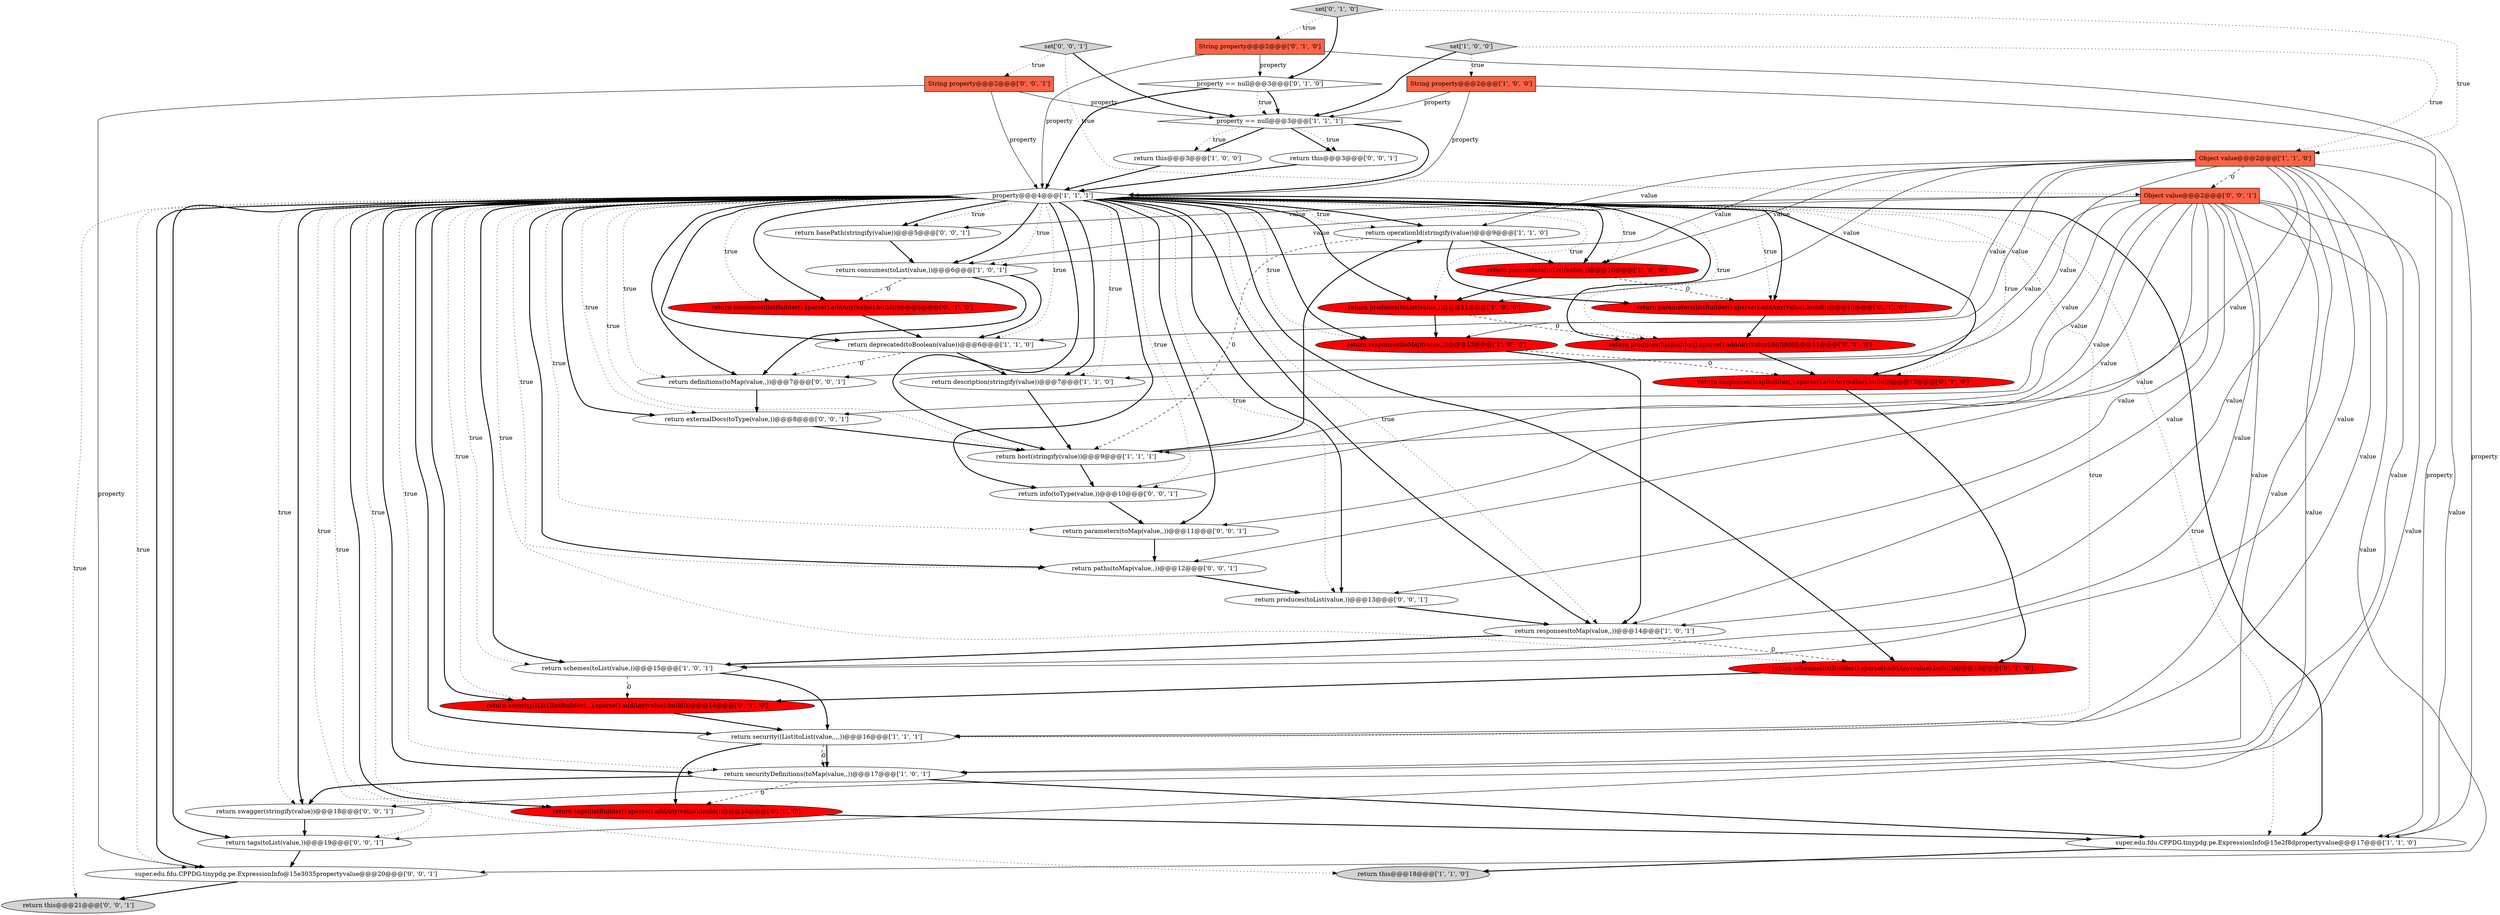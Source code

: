 digraph {
6 [style = filled, label = "property@@@4@@@['1', '1', '1']", fillcolor = white, shape = diamond image = "AAA0AAABBB1BBB"];
36 [style = filled, label = "return this@@@21@@@['0', '0', '1']", fillcolor = lightgray, shape = ellipse image = "AAA0AAABBB3BBB"];
5 [style = filled, label = "return securityDefinitions(toMap(value,,))@@@17@@@['1', '0', '1']", fillcolor = white, shape = ellipse image = "AAA0AAABBB1BBB"];
4 [style = filled, label = "return operationId(stringify(value))@@@9@@@['1', '1', '0']", fillcolor = white, shape = ellipse image = "AAA0AAABBB1BBB"];
7 [style = filled, label = "return security((List)toList(value,,,,))@@@16@@@['1', '1', '1']", fillcolor = white, shape = ellipse image = "AAA0AAABBB1BBB"];
18 [style = filled, label = "return this@@@18@@@['1', '1', '0']", fillcolor = lightgray, shape = ellipse image = "AAA0AAABBB1BBB"];
23 [style = filled, label = "return responses(mapBuilder(,).sparse().addAny(value).build())@@@12@@@['0', '1', '0']", fillcolor = red, shape = ellipse image = "AAA1AAABBB2BBB"];
35 [style = filled, label = "return paths(toMap(value,,))@@@12@@@['0', '0', '1']", fillcolor = white, shape = ellipse image = "AAA0AAABBB3BBB"];
27 [style = filled, label = "return security((List)listBuilder(,,,).sparse().addAny(value).build())@@@14@@@['0', '1', '0']", fillcolor = red, shape = ellipse image = "AAA1AAABBB2BBB"];
9 [style = filled, label = "return parameters(toList(value,))@@@10@@@['1', '0', '0']", fillcolor = red, shape = ellipse image = "AAA1AAABBB1BBB"];
12 [style = filled, label = "property == null@@@3@@@['1', '1', '1']", fillcolor = white, shape = diamond image = "AAA0AAABBB1BBB"];
13 [style = filled, label = "return consumes(toList(value,))@@@6@@@['1', '0', '1']", fillcolor = white, shape = ellipse image = "AAA0AAABBB1BBB"];
10 [style = filled, label = "return responses(toMap(value,,))@@@12@@@['1', '0', '0']", fillcolor = red, shape = ellipse image = "AAA1AAABBB1BBB"];
11 [style = filled, label = "Object value@@@2@@@['1', '1', '0']", fillcolor = tomato, shape = box image = "AAA0AAABBB1BBB"];
8 [style = filled, label = "return description(stringify(value))@@@7@@@['1', '1', '0']", fillcolor = white, shape = ellipse image = "AAA0AAABBB1BBB"];
30 [style = filled, label = "return basePath(stringify(value))@@@5@@@['0', '0', '1']", fillcolor = white, shape = ellipse image = "AAA0AAABBB3BBB"];
21 [style = filled, label = "return parameters(listBuilder().sparse().addAny(value).build())@@@10@@@['0', '1', '0']", fillcolor = red, shape = ellipse image = "AAA1AAABBB2BBB"];
40 [style = filled, label = "return produces(toList(value,))@@@13@@@['0', '0', '1']", fillcolor = white, shape = ellipse image = "AAA0AAABBB3BBB"];
41 [style = filled, label = "Object value@@@2@@@['0', '0', '1']", fillcolor = tomato, shape = box image = "AAA0AAABBB3BBB"];
31 [style = filled, label = "return tags(toList(value,))@@@19@@@['0', '0', '1']", fillcolor = white, shape = ellipse image = "AAA0AAABBB3BBB"];
1 [style = filled, label = "return produces(toList(value,))@@@11@@@['1', '0', '0']", fillcolor = red, shape = ellipse image = "AAA1AAABBB1BBB"];
37 [style = filled, label = "set['0', '0', '1']", fillcolor = lightgray, shape = diamond image = "AAA0AAABBB3BBB"];
42 [style = filled, label = "return swagger(stringify(value))@@@18@@@['0', '0', '1']", fillcolor = white, shape = ellipse image = "AAA0AAABBB3BBB"];
19 [style = filled, label = "return responses(toMap(value,,))@@@14@@@['1', '0', '1']", fillcolor = white, shape = ellipse image = "AAA0AAABBB1BBB"];
26 [style = filled, label = "return consumes(listBuilder().sparse().addAny(value).build())@@@5@@@['0', '1', '0']", fillcolor = red, shape = ellipse image = "AAA1AAABBB2BBB"];
15 [style = filled, label = "return schemes(toList(value,))@@@15@@@['1', '0', '1']", fillcolor = white, shape = ellipse image = "AAA0AAABBB1BBB"];
2 [style = filled, label = "return this@@@3@@@['1', '0', '0']", fillcolor = white, shape = ellipse image = "AAA0AAABBB1BBB"];
33 [style = filled, label = "return definitions(toMap(value,,))@@@7@@@['0', '0', '1']", fillcolor = white, shape = ellipse image = "AAA0AAABBB3BBB"];
38 [style = filled, label = "return this@@@3@@@['0', '0', '1']", fillcolor = white, shape = ellipse image = "AAA0AAABBB3BBB"];
25 [style = filled, label = "String property@@@2@@@['0', '1', '0']", fillcolor = tomato, shape = box image = "AAA0AAABBB2BBB"];
0 [style = filled, label = "return host(stringify(value))@@@9@@@['1', '1', '1']", fillcolor = white, shape = ellipse image = "AAA0AAABBB1BBB"];
28 [style = filled, label = "return tags(listBuilder().sparse().addAny(value).build())@@@16@@@['0', '1', '0']", fillcolor = red, shape = ellipse image = "AAA1AAABBB2BBB"];
29 [style = filled, label = "set['0', '1', '0']", fillcolor = lightgray, shape = diamond image = "AAA0AAABBB2BBB"];
3 [style = filled, label = "String property@@@2@@@['1', '0', '0']", fillcolor = tomato, shape = box image = "AAA0AAABBB1BBB"];
14 [style = filled, label = "return deprecated(toBoolean(value))@@@6@@@['1', '1', '0']", fillcolor = white, shape = ellipse image = "AAA0AAABBB1BBB"];
32 [style = filled, label = "super.edu.fdu.CPPDG.tinypdg.pe.ExpressionInfo@15e3035propertyvalue@@@20@@@['0', '0', '1']", fillcolor = white, shape = ellipse image = "AAA0AAABBB3BBB"];
44 [style = filled, label = "return parameters(toMap(value,,))@@@11@@@['0', '0', '1']", fillcolor = white, shape = ellipse image = "AAA0AAABBB3BBB"];
17 [style = filled, label = "set['1', '0', '0']", fillcolor = lightgray, shape = diamond image = "AAA0AAABBB1BBB"];
16 [style = filled, label = "super.edu.fdu.CPPDG.tinypdg.pe.ExpressionInfo@15e2f8dpropertyvalue@@@17@@@['1', '1', '0']", fillcolor = white, shape = ellipse image = "AAA0AAABBB1BBB"];
39 [style = filled, label = "String property@@@2@@@['0', '0', '1']", fillcolor = tomato, shape = box image = "AAA0AAABBB3BBB"];
22 [style = filled, label = "return produces(listBuilder().sparse().addAny(value).build())@@@11@@@['0', '1', '0']", fillcolor = red, shape = ellipse image = "AAA1AAABBB2BBB"];
24 [style = filled, label = "return schemes(listBuilder().sparse().addAny(value).build())@@@13@@@['0', '1', '0']", fillcolor = red, shape = ellipse image = "AAA1AAABBB2BBB"];
34 [style = filled, label = "return info(toType(value,))@@@10@@@['0', '0', '1']", fillcolor = white, shape = ellipse image = "AAA0AAABBB3BBB"];
43 [style = filled, label = "return externalDocs(toType(value,))@@@8@@@['0', '0', '1']", fillcolor = white, shape = ellipse image = "AAA0AAABBB3BBB"];
20 [style = filled, label = "property == null@@@3@@@['0', '1', '0']", fillcolor = white, shape = diamond image = "AAA0AAABBB2BBB"];
11->1 [style = solid, label="value"];
6->43 [style = bold, label=""];
6->35 [style = bold, label=""];
30->13 [style = bold, label=""];
6->31 [style = dotted, label="true"];
6->22 [style = bold, label=""];
3->6 [style = solid, label="property"];
2->6 [style = bold, label=""];
41->40 [style = solid, label="value"];
44->35 [style = bold, label=""];
10->19 [style = bold, label=""];
6->1 [style = dotted, label="true"];
11->10 [style = solid, label="value"];
6->32 [style = dotted, label="true"];
41->19 [style = solid, label="value"];
6->19 [style = dotted, label="true"];
3->16 [style = solid, label="property"];
8->0 [style = bold, label=""];
12->2 [style = bold, label=""];
6->26 [style = dotted, label="true"];
12->38 [style = bold, label=""];
5->28 [style = dashed, label="0"];
6->18 [style = dotted, label="true"];
9->21 [style = dashed, label="0"];
27->7 [style = bold, label=""];
11->4 [style = solid, label="value"];
25->6 [style = solid, label="property"];
43->0 [style = bold, label=""];
41->35 [style = solid, label="value"];
6->0 [style = dotted, label="true"];
19->15 [style = bold, label=""];
11->15 [style = solid, label="value"];
13->14 [style = bold, label=""];
41->34 [style = solid, label="value"];
24->27 [style = bold, label=""];
6->15 [style = dotted, label="true"];
6->32 [style = bold, label=""];
11->14 [style = solid, label="value"];
6->13 [style = dotted, label="true"];
12->2 [style = dotted, label="true"];
26->14 [style = bold, label=""];
4->21 [style = bold, label=""];
42->31 [style = bold, label=""];
14->33 [style = dashed, label="0"];
22->23 [style = bold, label=""];
13->26 [style = dashed, label="0"];
17->3 [style = dotted, label="true"];
1->22 [style = dashed, label="0"];
38->6 [style = bold, label=""];
7->5 [style = dashed, label="0"];
11->13 [style = solid, label="value"];
0->34 [style = bold, label=""];
6->4 [style = bold, label=""];
29->20 [style = bold, label=""];
35->40 [style = bold, label=""];
6->14 [style = dotted, label="true"];
7->5 [style = bold, label=""];
37->41 [style = dotted, label="true"];
11->0 [style = solid, label="value"];
21->22 [style = bold, label=""];
41->0 [style = solid, label="value"];
6->43 [style = dotted, label="true"];
39->12 [style = solid, label="property"];
6->7 [style = dotted, label="true"];
41->43 [style = solid, label="value"];
32->36 [style = bold, label=""];
14->8 [style = bold, label=""];
41->32 [style = solid, label="value"];
6->42 [style = dotted, label="true"];
6->7 [style = bold, label=""];
9->1 [style = bold, label=""];
6->33 [style = dotted, label="true"];
39->32 [style = solid, label="property"];
6->40 [style = dotted, label="true"];
4->9 [style = bold, label=""];
6->24 [style = dotted, label="true"];
11->5 [style = solid, label="value"];
16->18 [style = bold, label=""];
6->26 [style = bold, label=""];
6->34 [style = bold, label=""];
41->7 [style = solid, label="value"];
6->21 [style = bold, label=""];
6->23 [style = bold, label=""];
31->32 [style = bold, label=""];
6->42 [style = bold, label=""];
4->0 [style = dashed, label="0"];
40->19 [style = bold, label=""];
6->24 [style = bold, label=""];
6->22 [style = dotted, label="true"];
6->44 [style = bold, label=""];
41->42 [style = solid, label="value"];
6->15 [style = bold, label=""];
37->12 [style = bold, label=""];
5->16 [style = bold, label=""];
6->10 [style = dotted, label="true"];
25->20 [style = solid, label="property"];
41->31 [style = solid, label="value"];
6->1 [style = bold, label=""];
6->5 [style = bold, label=""];
6->27 [style = bold, label=""];
17->12 [style = bold, label=""];
11->9 [style = solid, label="value"];
7->28 [style = bold, label=""];
6->9 [style = dotted, label="true"];
3->12 [style = solid, label="property"];
6->8 [style = dotted, label="true"];
6->33 [style = bold, label=""];
6->13 [style = bold, label=""];
6->10 [style = bold, label=""];
33->43 [style = bold, label=""];
39->6 [style = solid, label="property"];
34->44 [style = bold, label=""];
41->44 [style = solid, label="value"];
19->24 [style = dashed, label="0"];
11->19 [style = solid, label="value"];
41->13 [style = solid, label="value"];
6->21 [style = dotted, label="true"];
6->27 [style = dotted, label="true"];
10->23 [style = dashed, label="0"];
41->15 [style = solid, label="value"];
29->25 [style = dotted, label="true"];
29->11 [style = dotted, label="true"];
17->11 [style = dotted, label="true"];
25->16 [style = solid, label="property"];
6->30 [style = dotted, label="true"];
6->36 [style = dotted, label="true"];
15->7 [style = bold, label=""];
41->5 [style = solid, label="value"];
6->23 [style = dotted, label="true"];
6->0 [style = bold, label=""];
6->19 [style = bold, label=""];
20->6 [style = bold, label=""];
12->38 [style = dotted, label="true"];
41->30 [style = solid, label="value"];
12->6 [style = bold, label=""];
28->16 [style = bold, label=""];
11->7 [style = solid, label="value"];
6->44 [style = dotted, label="true"];
6->28 [style = dotted, label="true"];
6->14 [style = bold, label=""];
11->8 [style = solid, label="value"];
23->24 [style = bold, label=""];
6->31 [style = bold, label=""];
6->4 [style = dotted, label="true"];
11->16 [style = solid, label="value"];
0->4 [style = bold, label=""];
6->16 [style = bold, label=""];
6->40 [style = bold, label=""];
37->39 [style = dotted, label="true"];
6->8 [style = bold, label=""];
41->33 [style = solid, label="value"];
20->12 [style = bold, label=""];
11->41 [style = dashed, label="0"];
6->34 [style = dotted, label="true"];
6->35 [style = dotted, label="true"];
20->12 [style = dotted, label="true"];
15->27 [style = dashed, label="0"];
5->42 [style = bold, label=""];
6->9 [style = bold, label=""];
13->33 [style = bold, label=""];
1->10 [style = bold, label=""];
6->16 [style = dotted, label="true"];
6->5 [style = dotted, label="true"];
6->28 [style = bold, label=""];
6->30 [style = bold, label=""];
}
